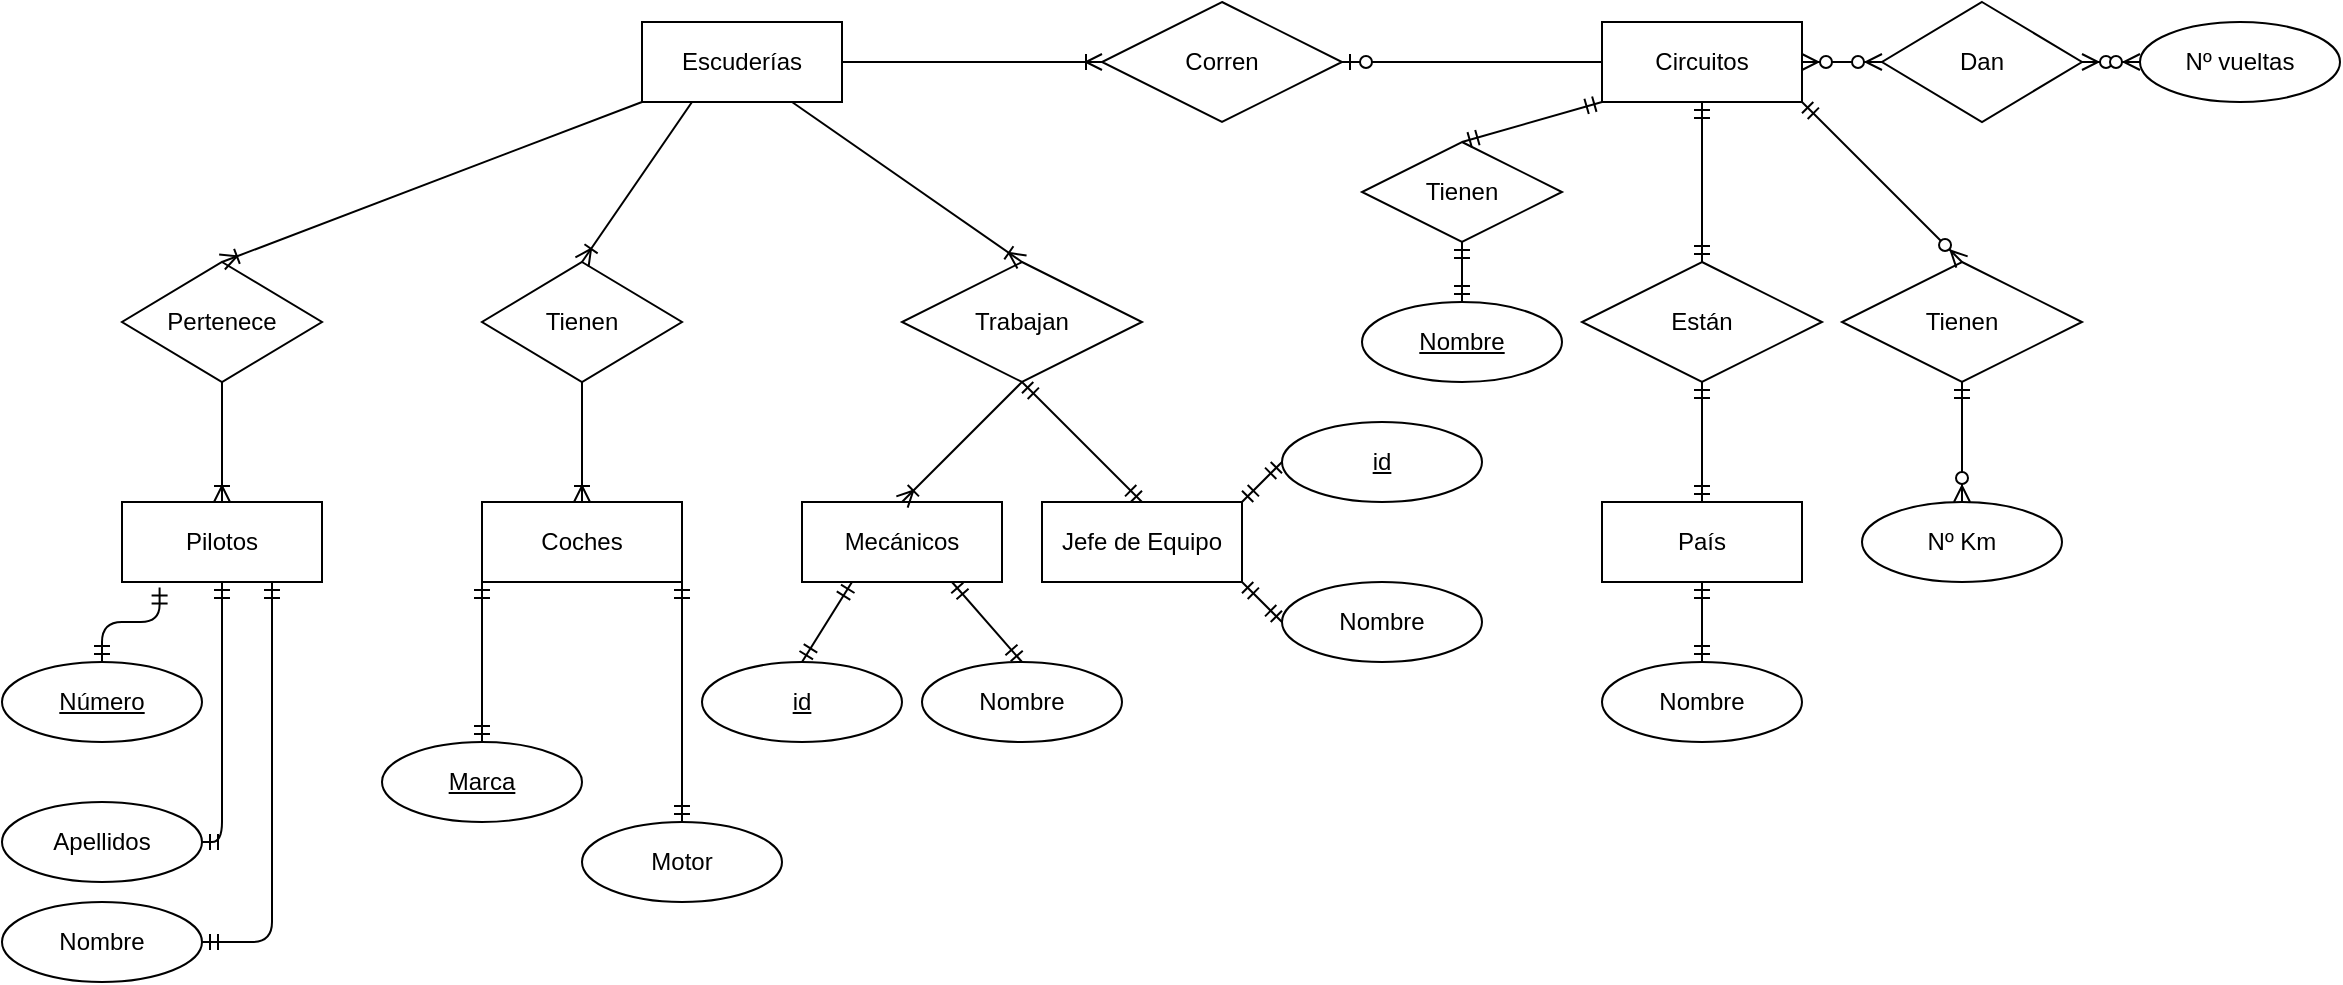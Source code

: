 <mxfile version="13.6.4" type="github">
  <diagram id="R2lEEEUBdFMjLlhIrx00" name="Page-1">
    <mxGraphModel dx="1038" dy="585" grid="1" gridSize="10" guides="1" tooltips="1" connect="1" arrows="1" fold="1" page="1" pageScale="1" pageWidth="1169" pageHeight="827" math="0" shadow="0" extFonts="Permanent Marker^https://fonts.googleapis.com/css?family=Permanent+Marker">
      <root>
        <mxCell id="0" />
        <mxCell id="1" parent="0" />
        <mxCell id="U4um-OTRi30KTPcdBsrc-1" value="Escuderías" style="whiteSpace=wrap;html=1;align=center;" vertex="1" parent="1">
          <mxGeometry x="320" y="80" width="100" height="40" as="geometry" />
        </mxCell>
        <mxCell id="U4um-OTRi30KTPcdBsrc-2" value="Pilotos" style="whiteSpace=wrap;html=1;align=center;" vertex="1" parent="1">
          <mxGeometry x="60" y="320" width="100" height="40" as="geometry" />
        </mxCell>
        <mxCell id="U4um-OTRi30KTPcdBsrc-6" value="Pertenece" style="shape=rhombus;perimeter=rhombusPerimeter;whiteSpace=wrap;html=1;align=center;" vertex="1" parent="1">
          <mxGeometry x="60" y="200" width="100" height="60" as="geometry" />
        </mxCell>
        <mxCell id="U4um-OTRi30KTPcdBsrc-7" value="" style="fontSize=12;html=1;endArrow=ERoneToMany;exitX=0;exitY=1;exitDx=0;exitDy=0;entryX=0.5;entryY=0;entryDx=0;entryDy=0;" edge="1" parent="1" source="U4um-OTRi30KTPcdBsrc-1" target="U4um-OTRi30KTPcdBsrc-6">
          <mxGeometry width="100" height="100" relative="1" as="geometry">
            <mxPoint x="290" y="160" as="sourcePoint" />
            <mxPoint x="290" y="320" as="targetPoint" />
            <Array as="points" />
          </mxGeometry>
        </mxCell>
        <mxCell id="U4um-OTRi30KTPcdBsrc-10" value="" style="fontSize=12;html=1;endArrow=ERoneToMany;exitX=0.5;exitY=1;exitDx=0;exitDy=0;entryX=0.5;entryY=0;entryDx=0;entryDy=0;" edge="1" parent="1" source="U4um-OTRi30KTPcdBsrc-6" target="U4um-OTRi30KTPcdBsrc-2">
          <mxGeometry width="100" height="100" relative="1" as="geometry">
            <mxPoint x="370" y="350" as="sourcePoint" />
            <mxPoint x="470" y="250" as="targetPoint" />
          </mxGeometry>
        </mxCell>
        <mxCell id="U4um-OTRi30KTPcdBsrc-11" value="Tienen" style="shape=rhombus;perimeter=rhombusPerimeter;whiteSpace=wrap;html=1;align=center;" vertex="1" parent="1">
          <mxGeometry x="240" y="200" width="100" height="60" as="geometry" />
        </mxCell>
        <mxCell id="U4um-OTRi30KTPcdBsrc-12" value="Coches" style="whiteSpace=wrap;html=1;align=center;" vertex="1" parent="1">
          <mxGeometry x="240" y="320" width="100" height="40" as="geometry" />
        </mxCell>
        <mxCell id="U4um-OTRi30KTPcdBsrc-13" value="Trabajan" style="shape=rhombus;perimeter=rhombusPerimeter;whiteSpace=wrap;html=1;align=center;" vertex="1" parent="1">
          <mxGeometry x="450" y="200" width="120" height="60" as="geometry" />
        </mxCell>
        <mxCell id="U4um-OTRi30KTPcdBsrc-14" value="Mecánicos" style="whiteSpace=wrap;html=1;align=center;" vertex="1" parent="1">
          <mxGeometry x="400" y="320" width="100" height="40" as="geometry" />
        </mxCell>
        <mxCell id="U4um-OTRi30KTPcdBsrc-15" value="Jefe de Equipo" style="whiteSpace=wrap;html=1;align=center;" vertex="1" parent="1">
          <mxGeometry x="520" y="320" width="100" height="40" as="geometry" />
        </mxCell>
        <mxCell id="U4um-OTRi30KTPcdBsrc-16" value="Corren" style="shape=rhombus;perimeter=rhombusPerimeter;whiteSpace=wrap;html=1;align=center;" vertex="1" parent="1">
          <mxGeometry x="550" y="70" width="120" height="60" as="geometry" />
        </mxCell>
        <mxCell id="U4um-OTRi30KTPcdBsrc-17" value="Circuitos" style="whiteSpace=wrap;html=1;align=center;" vertex="1" parent="1">
          <mxGeometry x="800" y="80" width="100" height="40" as="geometry" />
        </mxCell>
        <mxCell id="U4um-OTRi30KTPcdBsrc-18" value="Están" style="shape=rhombus;perimeter=rhombusPerimeter;whiteSpace=wrap;html=1;align=center;" vertex="1" parent="1">
          <mxGeometry x="790" y="200" width="120" height="60" as="geometry" />
        </mxCell>
        <mxCell id="U4um-OTRi30KTPcdBsrc-19" value="País" style="whiteSpace=wrap;html=1;align=center;" vertex="1" parent="1">
          <mxGeometry x="800" y="320" width="100" height="40" as="geometry" />
        </mxCell>
        <mxCell id="U4um-OTRi30KTPcdBsrc-20" value="Tienen" style="shape=rhombus;perimeter=rhombusPerimeter;whiteSpace=wrap;html=1;align=center;" vertex="1" parent="1">
          <mxGeometry x="920" y="200" width="120" height="60" as="geometry" />
        </mxCell>
        <mxCell id="U4um-OTRi30KTPcdBsrc-22" value="Dan" style="shape=rhombus;perimeter=rhombusPerimeter;whiteSpace=wrap;html=1;align=center;" vertex="1" parent="1">
          <mxGeometry x="940" y="70" width="100" height="60" as="geometry" />
        </mxCell>
        <mxCell id="U4um-OTRi30KTPcdBsrc-24" value="" style="fontSize=12;html=1;endArrow=ERoneToMany;entryX=0.5;entryY=0;entryDx=0;entryDy=0;exitX=0.25;exitY=1;exitDx=0;exitDy=0;" edge="1" parent="1" source="U4um-OTRi30KTPcdBsrc-1" target="U4um-OTRi30KTPcdBsrc-11">
          <mxGeometry width="100" height="100" relative="1" as="geometry">
            <mxPoint x="370" y="260" as="sourcePoint" />
            <mxPoint x="470" y="160" as="targetPoint" />
          </mxGeometry>
        </mxCell>
        <mxCell id="U4um-OTRi30KTPcdBsrc-25" value="" style="fontSize=12;html=1;endArrow=ERoneToMany;entryX=0.5;entryY=0;entryDx=0;entryDy=0;exitX=0.5;exitY=1;exitDx=0;exitDy=0;" edge="1" parent="1" source="U4um-OTRi30KTPcdBsrc-11" target="U4um-OTRi30KTPcdBsrc-12">
          <mxGeometry width="100" height="100" relative="1" as="geometry">
            <mxPoint x="380" y="130" as="sourcePoint" />
            <mxPoint x="300" y="210" as="targetPoint" />
          </mxGeometry>
        </mxCell>
        <mxCell id="U4um-OTRi30KTPcdBsrc-26" value="" style="fontSize=12;html=1;endArrow=ERoneToMany;entryX=0.5;entryY=0;entryDx=0;entryDy=0;exitX=0.75;exitY=1;exitDx=0;exitDy=0;" edge="1" parent="1" source="U4um-OTRi30KTPcdBsrc-1" target="U4um-OTRi30KTPcdBsrc-13">
          <mxGeometry width="100" height="100" relative="1" as="geometry">
            <mxPoint x="370" y="260" as="sourcePoint" />
            <mxPoint x="470" y="160" as="targetPoint" />
          </mxGeometry>
        </mxCell>
        <mxCell id="U4um-OTRi30KTPcdBsrc-27" value="" style="fontSize=12;html=1;endArrow=ERoneToMany;entryX=0.5;entryY=0;entryDx=0;entryDy=0;exitX=0.5;exitY=1;exitDx=0;exitDy=0;" edge="1" parent="1" source="U4um-OTRi30KTPcdBsrc-13" target="U4um-OTRi30KTPcdBsrc-14">
          <mxGeometry width="100" height="100" relative="1" as="geometry">
            <mxPoint x="380" y="130" as="sourcePoint" />
            <mxPoint x="520" y="210" as="targetPoint" />
          </mxGeometry>
        </mxCell>
        <mxCell id="U4um-OTRi30KTPcdBsrc-28" value="" style="fontSize=12;html=1;endArrow=ERmandOne;startArrow=ERmandOne;exitX=0.5;exitY=0;exitDx=0;exitDy=0;entryX=0.5;entryY=1;entryDx=0;entryDy=0;" edge="1" parent="1" source="U4um-OTRi30KTPcdBsrc-15" target="U4um-OTRi30KTPcdBsrc-13">
          <mxGeometry width="100" height="100" relative="1" as="geometry">
            <mxPoint x="370" y="260" as="sourcePoint" />
            <mxPoint x="470" y="160" as="targetPoint" />
          </mxGeometry>
        </mxCell>
        <mxCell id="U4um-OTRi30KTPcdBsrc-29" value="" style="edgeStyle=entityRelationEdgeStyle;fontSize=12;html=1;endArrow=ERoneToMany;exitX=1;exitY=0.5;exitDx=0;exitDy=0;entryX=0;entryY=0.5;entryDx=0;entryDy=0;" edge="1" parent="1" source="U4um-OTRi30KTPcdBsrc-1" target="U4um-OTRi30KTPcdBsrc-16">
          <mxGeometry width="100" height="100" relative="1" as="geometry">
            <mxPoint x="550" y="260" as="sourcePoint" />
            <mxPoint x="650" y="160" as="targetPoint" />
          </mxGeometry>
        </mxCell>
        <mxCell id="U4um-OTRi30KTPcdBsrc-31" value="" style="fontSize=12;html=1;endArrow=ERzeroToOne;endFill=1;exitX=0;exitY=0.5;exitDx=0;exitDy=0;entryX=1;entryY=0.5;entryDx=0;entryDy=0;" edge="1" parent="1" source="U4um-OTRi30KTPcdBsrc-17" target="U4um-OTRi30KTPcdBsrc-16">
          <mxGeometry width="100" height="100" relative="1" as="geometry">
            <mxPoint x="550" y="260" as="sourcePoint" />
            <mxPoint x="690" y="60" as="targetPoint" />
          </mxGeometry>
        </mxCell>
        <mxCell id="U4um-OTRi30KTPcdBsrc-32" value="" style="fontSize=12;html=1;endArrow=ERzeroToMany;endFill=1;startArrow=ERzeroToMany;entryX=0;entryY=0.5;entryDx=0;entryDy=0;exitX=1;exitY=0.5;exitDx=0;exitDy=0;" edge="1" parent="1" source="U4um-OTRi30KTPcdBsrc-22" target="U4um-OTRi30KTPcdBsrc-51">
          <mxGeometry width="100" height="100" relative="1" as="geometry">
            <mxPoint x="860" y="260" as="sourcePoint" />
            <mxPoint x="1080" y="100" as="targetPoint" />
            <Array as="points" />
          </mxGeometry>
        </mxCell>
        <mxCell id="U4um-OTRi30KTPcdBsrc-33" value="" style="fontSize=12;html=1;endArrow=ERzeroToMany;endFill=1;startArrow=ERzeroToMany;entryX=0;entryY=0.5;entryDx=0;entryDy=0;exitX=1;exitY=0.5;exitDx=0;exitDy=0;" edge="1" parent="1" source="U4um-OTRi30KTPcdBsrc-17" target="U4um-OTRi30KTPcdBsrc-22">
          <mxGeometry width="100" height="100" relative="1" as="geometry">
            <mxPoint x="1050" y="110" as="sourcePoint" />
            <mxPoint x="1090" y="110" as="targetPoint" />
          </mxGeometry>
        </mxCell>
        <mxCell id="U4um-OTRi30KTPcdBsrc-34" value="" style="fontSize=12;html=1;endArrow=ERmandOne;startArrow=ERmandOne;entryX=0.5;entryY=1;entryDx=0;entryDy=0;exitX=0.5;exitY=0;exitDx=0;exitDy=0;" edge="1" parent="1" source="U4um-OTRi30KTPcdBsrc-18" target="U4um-OTRi30KTPcdBsrc-17">
          <mxGeometry width="100" height="100" relative="1" as="geometry">
            <mxPoint x="860" y="260" as="sourcePoint" />
            <mxPoint x="960" y="160" as="targetPoint" />
          </mxGeometry>
        </mxCell>
        <mxCell id="U4um-OTRi30KTPcdBsrc-35" value="" style="fontSize=12;html=1;endArrow=ERmandOne;startArrow=ERmandOne;entryX=0.5;entryY=1;entryDx=0;entryDy=0;exitX=0.5;exitY=0;exitDx=0;exitDy=0;" edge="1" parent="1" source="U4um-OTRi30KTPcdBsrc-19" target="U4um-OTRi30KTPcdBsrc-18">
          <mxGeometry width="100" height="100" relative="1" as="geometry">
            <mxPoint x="860" y="210" as="sourcePoint" />
            <mxPoint x="860" y="130" as="targetPoint" />
          </mxGeometry>
        </mxCell>
        <mxCell id="U4um-OTRi30KTPcdBsrc-37" value="" style="fontSize=12;html=1;endArrow=ERzeroToMany;startArrow=ERmandOne;exitX=0.5;exitY=1;exitDx=0;exitDy=0;entryX=0.5;entryY=0;entryDx=0;entryDy=0;" edge="1" parent="1" source="U4um-OTRi30KTPcdBsrc-20">
          <mxGeometry width="100" height="100" relative="1" as="geometry">
            <mxPoint x="860" y="260" as="sourcePoint" />
            <mxPoint x="980" y="320" as="targetPoint" />
          </mxGeometry>
        </mxCell>
        <mxCell id="U4um-OTRi30KTPcdBsrc-38" value="" style="fontSize=12;html=1;endArrow=ERzeroToMany;startArrow=ERmandOne;exitX=1;exitY=1;exitDx=0;exitDy=0;entryX=0.5;entryY=0;entryDx=0;entryDy=0;" edge="1" parent="1" source="U4um-OTRi30KTPcdBsrc-17" target="U4um-OTRi30KTPcdBsrc-20">
          <mxGeometry width="100" height="100" relative="1" as="geometry">
            <mxPoint x="990" y="270" as="sourcePoint" />
            <mxPoint x="990" y="330" as="targetPoint" />
            <Array as="points" />
          </mxGeometry>
        </mxCell>
        <mxCell id="U4um-OTRi30KTPcdBsrc-39" value="Número" style="ellipse;whiteSpace=wrap;html=1;align=center;fontStyle=4;" vertex="1" parent="1">
          <mxGeometry y="400" width="100" height="40" as="geometry" />
        </mxCell>
        <mxCell id="U4um-OTRi30KTPcdBsrc-40" value="Marca" style="ellipse;whiteSpace=wrap;html=1;align=center;fontStyle=4;" vertex="1" parent="1">
          <mxGeometry x="190" y="440" width="100" height="40" as="geometry" />
        </mxCell>
        <mxCell id="U4um-OTRi30KTPcdBsrc-41" value="id" style="ellipse;whiteSpace=wrap;html=1;align=center;fontStyle=4;" vertex="1" parent="1">
          <mxGeometry x="350" y="400" width="100" height="40" as="geometry" />
        </mxCell>
        <mxCell id="U4um-OTRi30KTPcdBsrc-42" value="id" style="ellipse;whiteSpace=wrap;html=1;align=center;fontStyle=4;" vertex="1" parent="1">
          <mxGeometry x="640" y="280" width="100" height="40" as="geometry" />
        </mxCell>
        <mxCell id="U4um-OTRi30KTPcdBsrc-45" value="Apellidos" style="ellipse;whiteSpace=wrap;html=1;align=center;" vertex="1" parent="1">
          <mxGeometry y="470" width="100" height="40" as="geometry" />
        </mxCell>
        <mxCell id="U4um-OTRi30KTPcdBsrc-46" value="Nombre" style="ellipse;whiteSpace=wrap;html=1;align=center;" vertex="1" parent="1">
          <mxGeometry y="520" width="100" height="40" as="geometry" />
        </mxCell>
        <mxCell id="U4um-OTRi30KTPcdBsrc-47" value="" style="edgeStyle=orthogonalEdgeStyle;fontSize=12;html=1;endArrow=ERmandOne;startArrow=ERmandOne;entryX=0.188;entryY=1.07;entryDx=0;entryDy=0;exitX=0.5;exitY=0;exitDx=0;exitDy=0;entryPerimeter=0;" edge="1" parent="1" source="U4um-OTRi30KTPcdBsrc-39" target="U4um-OTRi30KTPcdBsrc-2">
          <mxGeometry width="100" height="100" relative="1" as="geometry">
            <mxPoint x="440" y="530" as="sourcePoint" />
            <mxPoint x="540" y="430" as="targetPoint" />
          </mxGeometry>
        </mxCell>
        <mxCell id="U4um-OTRi30KTPcdBsrc-49" value="" style="edgeStyle=orthogonalEdgeStyle;fontSize=12;html=1;endArrow=ERmandOne;startArrow=ERmandOne;entryX=0.75;entryY=1;entryDx=0;entryDy=0;exitX=1;exitY=0.5;exitDx=0;exitDy=0;" edge="1" parent="1" source="U4um-OTRi30KTPcdBsrc-46" target="U4um-OTRi30KTPcdBsrc-2">
          <mxGeometry width="100" height="100" relative="1" as="geometry">
            <mxPoint x="60" y="410" as="sourcePoint" />
            <mxPoint x="88.8" y="372.8" as="targetPoint" />
          </mxGeometry>
        </mxCell>
        <mxCell id="U4um-OTRi30KTPcdBsrc-50" value="" style="edgeStyle=orthogonalEdgeStyle;fontSize=12;html=1;endArrow=ERmandOne;startArrow=ERmandOne;entryX=0.5;entryY=1;entryDx=0;entryDy=0;exitX=1;exitY=0.5;exitDx=0;exitDy=0;" edge="1" parent="1" source="U4um-OTRi30KTPcdBsrc-45" target="U4um-OTRi30KTPcdBsrc-2">
          <mxGeometry width="100" height="100" relative="1" as="geometry">
            <mxPoint x="70" y="420" as="sourcePoint" />
            <mxPoint x="98.8" y="382.8" as="targetPoint" />
            <Array as="points">
              <mxPoint x="110" y="490" />
            </Array>
          </mxGeometry>
        </mxCell>
        <mxCell id="U4um-OTRi30KTPcdBsrc-51" value="Nº vueltas" style="ellipse;whiteSpace=wrap;html=1;align=center;" vertex="1" parent="1">
          <mxGeometry x="1069" y="80" width="100" height="40" as="geometry" />
        </mxCell>
        <mxCell id="U4um-OTRi30KTPcdBsrc-52" value="Nº Km" style="ellipse;whiteSpace=wrap;html=1;align=center;" vertex="1" parent="1">
          <mxGeometry x="930" y="320" width="100" height="40" as="geometry" />
        </mxCell>
        <mxCell id="U4um-OTRi30KTPcdBsrc-53" value="" style="fontSize=12;html=1;endArrow=ERmandOne;startArrow=ERmandOne;exitX=0.5;exitY=0;exitDx=0;exitDy=0;entryX=0.5;entryY=1;entryDx=0;entryDy=0;" edge="1" parent="1" source="U4um-OTRi30KTPcdBsrc-67" target="U4um-OTRi30KTPcdBsrc-19">
          <mxGeometry width="100" height="100" relative="1" as="geometry">
            <mxPoint x="850" y="394" as="sourcePoint" />
            <mxPoint x="970" y="250" as="targetPoint" />
          </mxGeometry>
        </mxCell>
        <mxCell id="U4um-OTRi30KTPcdBsrc-54" value="Nombre" style="ellipse;whiteSpace=wrap;html=1;align=center;" vertex="1" parent="1">
          <mxGeometry x="460" y="400" width="100" height="40" as="geometry" />
        </mxCell>
        <mxCell id="U4um-OTRi30KTPcdBsrc-55" value="Nombre" style="ellipse;whiteSpace=wrap;html=1;align=center;" vertex="1" parent="1">
          <mxGeometry x="640" y="360" width="100" height="40" as="geometry" />
        </mxCell>
        <mxCell id="U4um-OTRi30KTPcdBsrc-56" value="" style="fontSize=12;html=1;endArrow=ERmandOne;startArrow=ERmandOne;entryX=0.25;entryY=1;entryDx=0;entryDy=0;exitX=0.5;exitY=0;exitDx=0;exitDy=0;" edge="1" parent="1" source="U4um-OTRi30KTPcdBsrc-41" target="U4um-OTRi30KTPcdBsrc-14">
          <mxGeometry width="100" height="100" relative="1" as="geometry">
            <mxPoint x="490" y="350" as="sourcePoint" />
            <mxPoint x="590" y="250" as="targetPoint" />
          </mxGeometry>
        </mxCell>
        <mxCell id="U4um-OTRi30KTPcdBsrc-57" value="" style="fontSize=12;html=1;endArrow=ERmandOne;startArrow=ERmandOne;entryX=0.75;entryY=1;entryDx=0;entryDy=0;exitX=0.5;exitY=0;exitDx=0;exitDy=0;" edge="1" parent="1" source="U4um-OTRi30KTPcdBsrc-54" target="U4um-OTRi30KTPcdBsrc-14">
          <mxGeometry width="100" height="100" relative="1" as="geometry">
            <mxPoint x="410" y="410" as="sourcePoint" />
            <mxPoint x="435" y="370" as="targetPoint" />
          </mxGeometry>
        </mxCell>
        <mxCell id="U4um-OTRi30KTPcdBsrc-58" value="" style="fontSize=12;html=1;endArrow=ERmandOne;startArrow=ERmandOne;entryX=1;entryY=0;entryDx=0;entryDy=0;exitX=0;exitY=0.5;exitDx=0;exitDy=0;" edge="1" parent="1" source="U4um-OTRi30KTPcdBsrc-42" target="U4um-OTRi30KTPcdBsrc-15">
          <mxGeometry width="100" height="100" relative="1" as="geometry">
            <mxPoint x="520" y="410" as="sourcePoint" />
            <mxPoint x="485" y="370" as="targetPoint" />
          </mxGeometry>
        </mxCell>
        <mxCell id="U4um-OTRi30KTPcdBsrc-59" value="" style="fontSize=12;html=1;endArrow=ERmandOne;startArrow=ERmandOne;entryX=1;entryY=1;entryDx=0;entryDy=0;exitX=0;exitY=0.5;exitDx=0;exitDy=0;" edge="1" parent="1" source="U4um-OTRi30KTPcdBsrc-55" target="U4um-OTRi30KTPcdBsrc-15">
          <mxGeometry width="100" height="100" relative="1" as="geometry">
            <mxPoint x="530" y="420" as="sourcePoint" />
            <mxPoint x="495" y="380" as="targetPoint" />
          </mxGeometry>
        </mxCell>
        <mxCell id="U4um-OTRi30KTPcdBsrc-60" value="Motor" style="ellipse;whiteSpace=wrap;html=1;align=center;" vertex="1" parent="1">
          <mxGeometry x="290" y="480" width="100" height="40" as="geometry" />
        </mxCell>
        <mxCell id="U4um-OTRi30KTPcdBsrc-61" value="" style="fontSize=12;html=1;endArrow=ERmandOne;startArrow=ERmandOne;entryX=0;entryY=1;entryDx=0;entryDy=0;exitX=0.5;exitY=0;exitDx=0;exitDy=0;" edge="1" parent="1" source="U4um-OTRi30KTPcdBsrc-40" target="U4um-OTRi30KTPcdBsrc-12">
          <mxGeometry width="100" height="100" relative="1" as="geometry">
            <mxPoint x="490" y="350" as="sourcePoint" />
            <mxPoint x="590" y="250" as="targetPoint" />
          </mxGeometry>
        </mxCell>
        <mxCell id="U4um-OTRi30KTPcdBsrc-62" value="" style="fontSize=12;html=1;endArrow=ERmandOne;startArrow=ERmandOne;entryX=1;entryY=1;entryDx=0;entryDy=0;exitX=0.5;exitY=0;exitDx=0;exitDy=0;" edge="1" parent="1" source="U4um-OTRi30KTPcdBsrc-60" target="U4um-OTRi30KTPcdBsrc-12">
          <mxGeometry width="100" height="100" relative="1" as="geometry">
            <mxPoint x="220" y="403.5" as="sourcePoint" />
            <mxPoint x="250" y="370" as="targetPoint" />
          </mxGeometry>
        </mxCell>
        <mxCell id="U4um-OTRi30KTPcdBsrc-63" value="Tienen" style="shape=rhombus;perimeter=rhombusPerimeter;whiteSpace=wrap;html=1;align=center;" vertex="1" parent="1">
          <mxGeometry x="680" y="140" width="100" height="50" as="geometry" />
        </mxCell>
        <mxCell id="U4um-OTRi30KTPcdBsrc-64" value="Nombre" style="ellipse;whiteSpace=wrap;html=1;align=center;fontStyle=4;" vertex="1" parent="1">
          <mxGeometry x="680" y="220" width="100" height="40" as="geometry" />
        </mxCell>
        <mxCell id="U4um-OTRi30KTPcdBsrc-65" value="" style="fontSize=12;html=1;endArrow=ERmandOne;startArrow=ERmandOne;entryX=0.5;entryY=0;entryDx=0;entryDy=0;exitX=0;exitY=1;exitDx=0;exitDy=0;" edge="1" parent="1" source="U4um-OTRi30KTPcdBsrc-17" target="U4um-OTRi30KTPcdBsrc-63">
          <mxGeometry width="100" height="100" relative="1" as="geometry">
            <mxPoint x="740" y="350" as="sourcePoint" />
            <mxPoint x="840" y="250" as="targetPoint" />
          </mxGeometry>
        </mxCell>
        <mxCell id="U4um-OTRi30KTPcdBsrc-66" value="" style="fontSize=12;html=1;endArrow=ERmandOne;startArrow=ERmandOne;entryX=0.5;entryY=1;entryDx=0;entryDy=0;exitX=0.5;exitY=0;exitDx=0;exitDy=0;" edge="1" parent="1" source="U4um-OTRi30KTPcdBsrc-64" target="U4um-OTRi30KTPcdBsrc-63">
          <mxGeometry width="100" height="100" relative="1" as="geometry">
            <mxPoint x="750" y="360" as="sourcePoint" />
            <mxPoint x="850" y="260" as="targetPoint" />
          </mxGeometry>
        </mxCell>
        <mxCell id="U4um-OTRi30KTPcdBsrc-67" value="Nombre" style="ellipse;whiteSpace=wrap;html=1;align=center;" vertex="1" parent="1">
          <mxGeometry x="800" y="400" width="100" height="40" as="geometry" />
        </mxCell>
      </root>
    </mxGraphModel>
  </diagram>
</mxfile>
